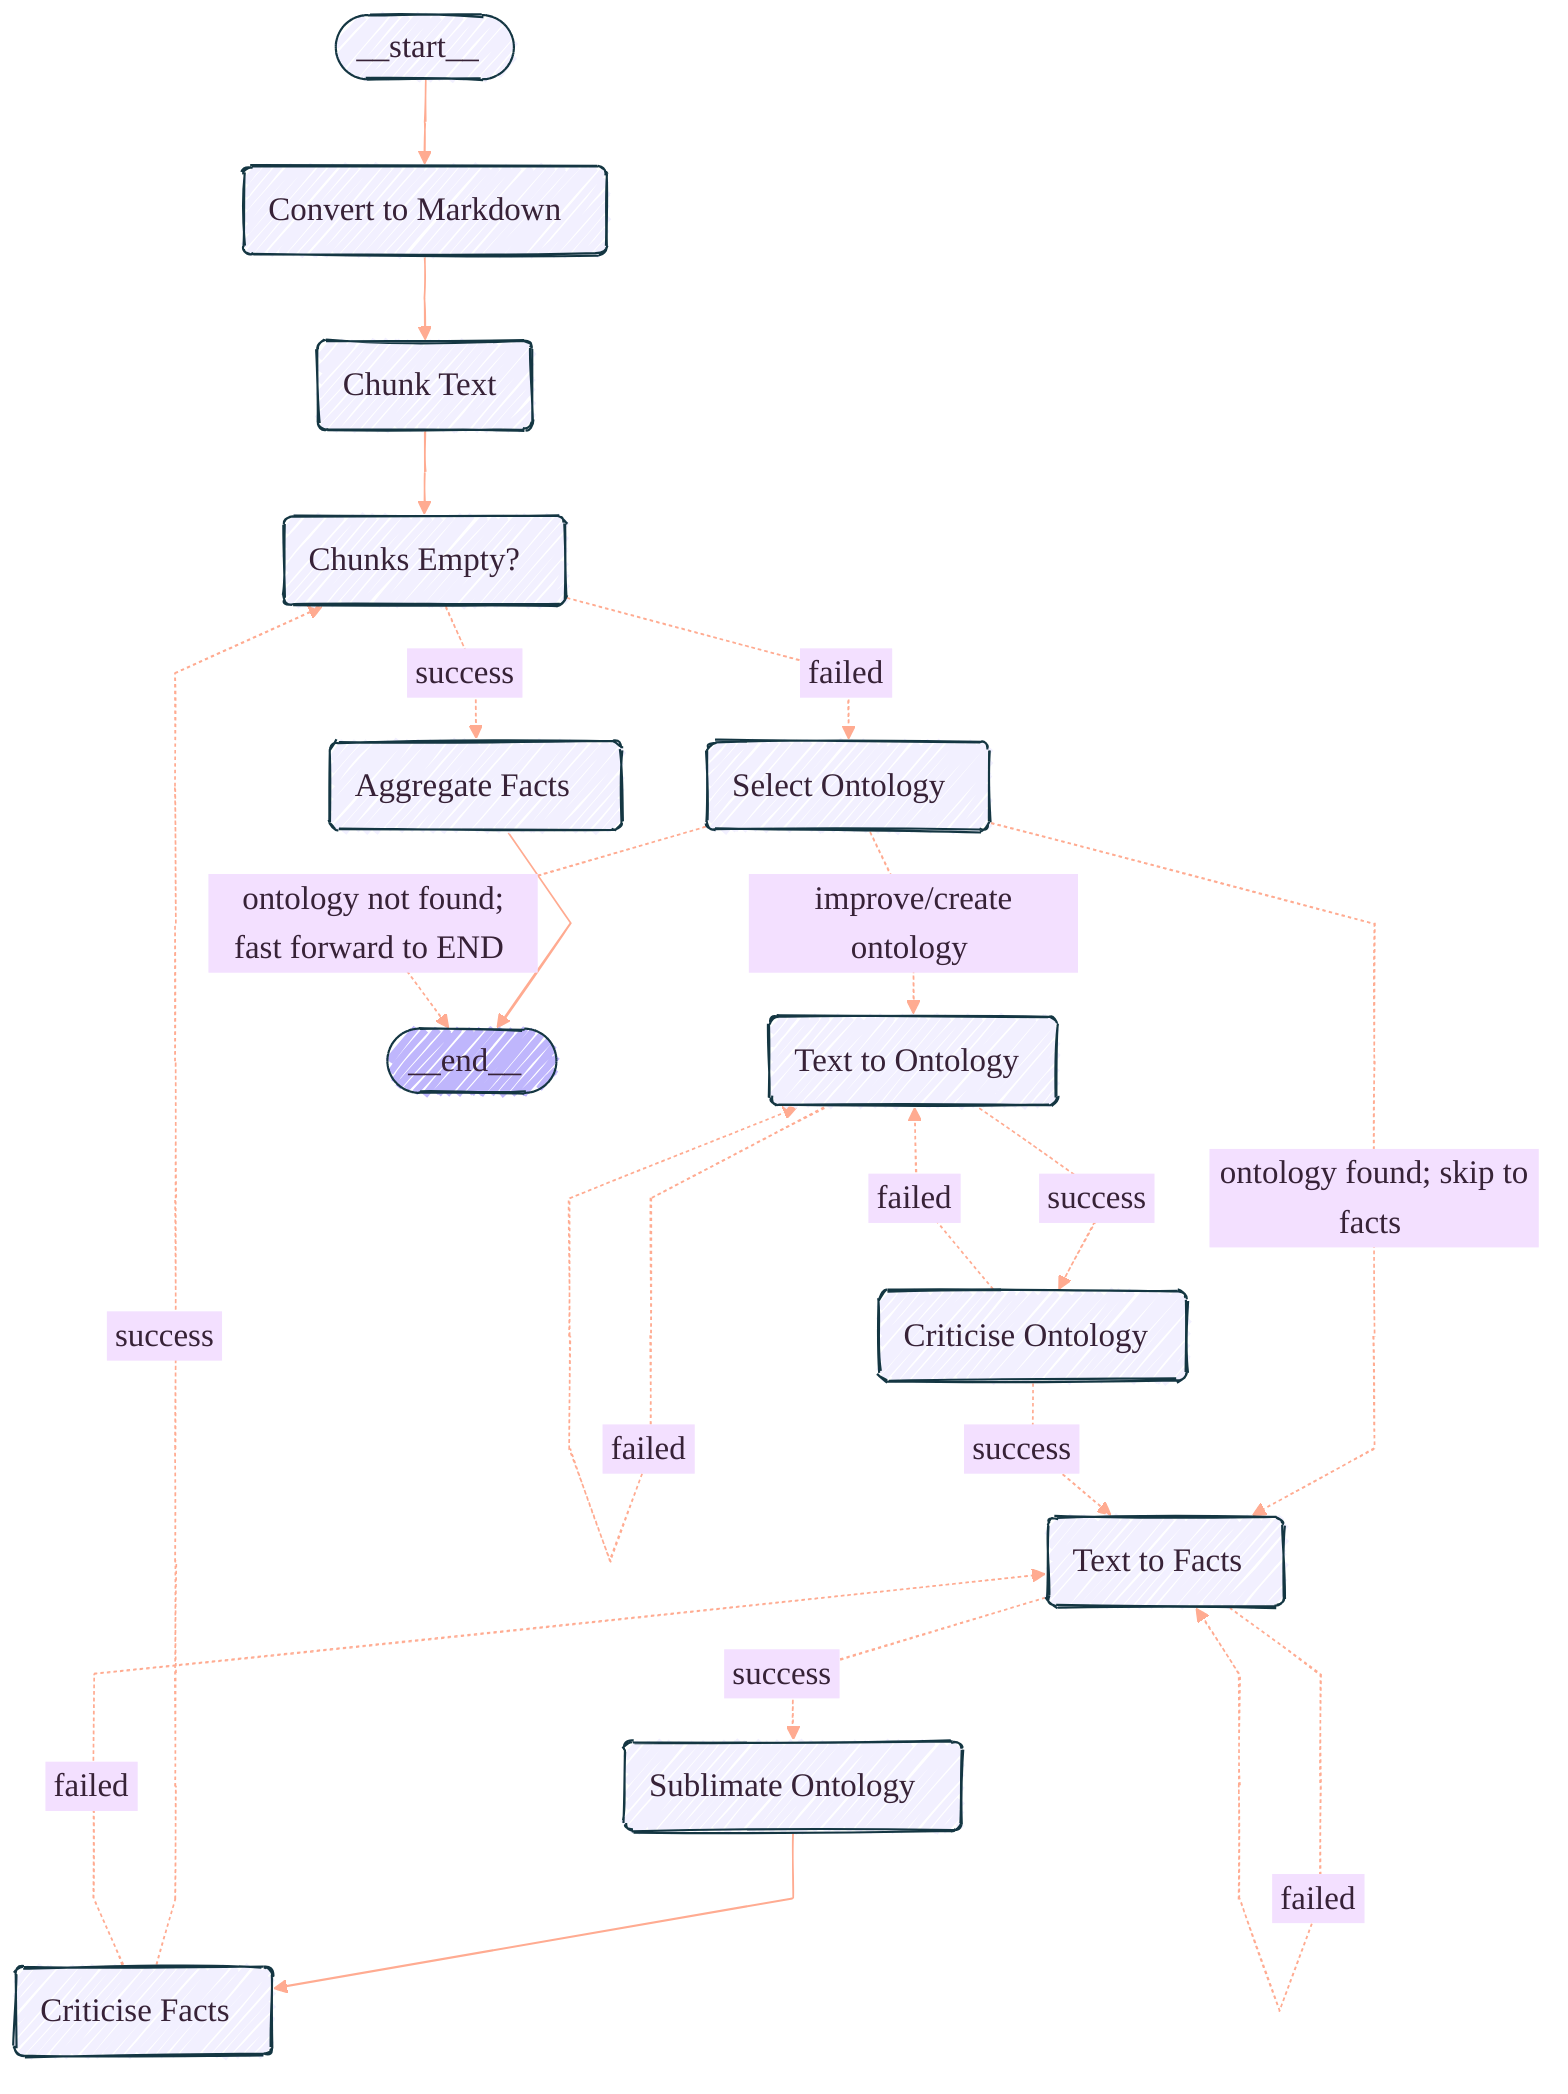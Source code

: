 ---
config:
  flowchart:
    curve: linear
    htmlLabels: true
    useMaxWidth: true
  look: handDrawn
  theme: base
  themeVariables:
    fontFamily: '''Architects Daughter'', cursive'
    fontSize: 20px
    lineColor: '#FFAB91'
    primaryBorderColor: '#143642'
    primaryColor: '#FFF3E0'
    primaryTextColor: '#372237'
---
graph TD;
	__start__([<p>__start__</p>]):::first
	Convert_to_Markdown(Convert to Markdown)
	Chunk_Text(Chunk Text)
	Select_Ontology(Select Ontology)
	Text_to_Ontology(Text to Ontology)
	Text_to_Facts(Text to Facts)
	Sublimate_Ontology(Sublimate Ontology)
	Criticise_Ontology(Criticise Ontology)
	Criticise_Facts(Criticise Facts)
	Chunks_Empty_(Chunks Empty?)
	Aggregate_Facts(Aggregate Facts)
	__end__([<p>__end__</p>]):::last
	Aggregate_Facts --> __end__;
	Chunk_Text --> Chunks_Empty_;
	Convert_to_Markdown --> Chunk_Text;
	Sublimate_Ontology --> Criticise_Facts;
	__start__ --> Convert_to_Markdown;
	Chunks_Empty_ -. &nbsp;success&nbsp; .-> Aggregate_Facts;
	Chunks_Empty_ -. &nbsp;failed&nbsp; .-> Select_Ontology;
	Select_Ontology -. &nbsp;ontology not found; fast forward to END&nbsp; .-> __end__;
	Select_Ontology -. &nbsp;improve/create ontology&nbsp; .-> Text_to_Ontology;
	Select_Ontology -. &nbsp;ontology found; skip to facts&nbsp; .-> Text_to_Facts;
	Text_to_Ontology -. &nbsp;success&nbsp; .-> Criticise_Ontology;
	Criticise_Ontology -. &nbsp;success&nbsp; .-> Text_to_Facts;
	Criticise_Ontology -. &nbsp;failed&nbsp; .-> Text_to_Ontology;
	Text_to_Facts -. &nbsp;success&nbsp; .-> Sublimate_Ontology;
	Criticise_Facts -. &nbsp;success&nbsp; .-> Chunks_Empty_;
	Criticise_Facts -. &nbsp;failed&nbsp; .-> Text_to_Facts;
	Text_to_Ontology -. &nbsp;failed&nbsp; .-> Text_to_Ontology;
	Text_to_Facts -. &nbsp;failed&nbsp; .-> Text_to_Facts;
	classDef default fill:#f2f0ff,line-height:1.2
	classDef first fill-opacity:0
	classDef last fill:#bfb6fc